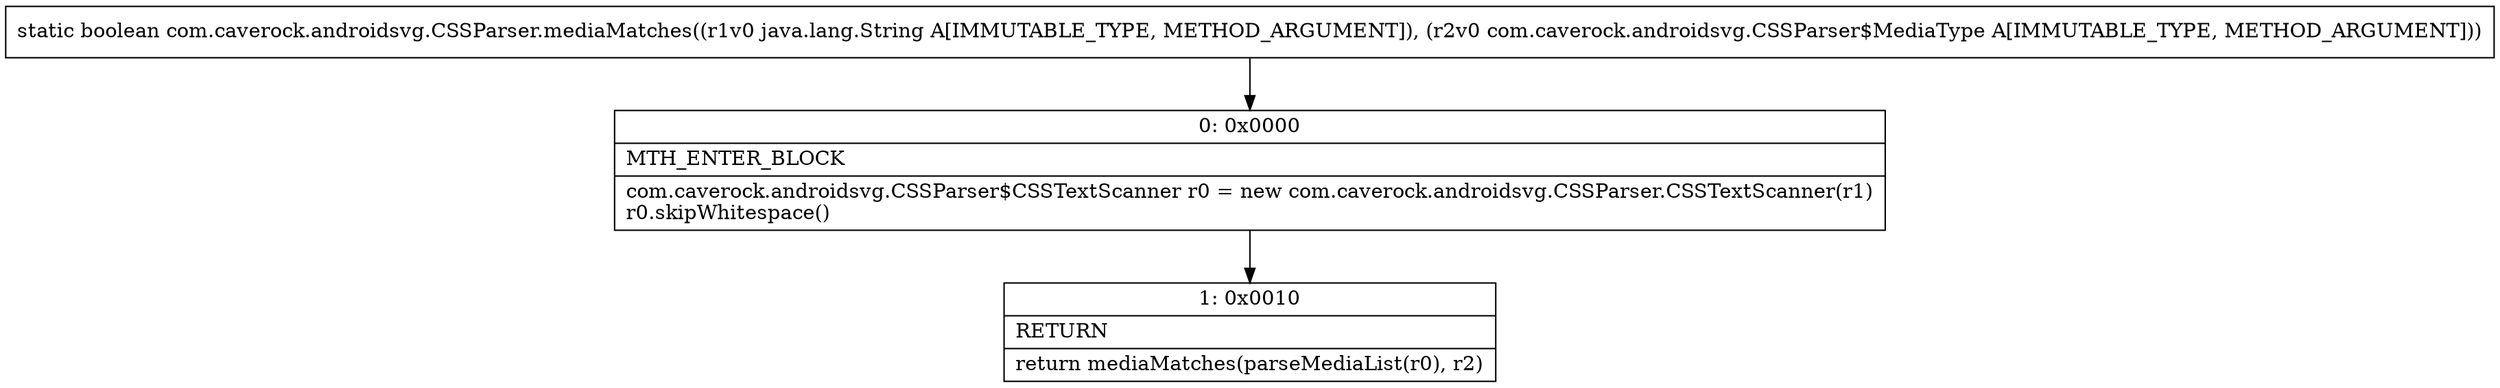 digraph "CFG forcom.caverock.androidsvg.CSSParser.mediaMatches(Ljava\/lang\/String;Lcom\/caverock\/androidsvg\/CSSParser$MediaType;)Z" {
Node_0 [shape=record,label="{0\:\ 0x0000|MTH_ENTER_BLOCK\l|com.caverock.androidsvg.CSSParser$CSSTextScanner r0 = new com.caverock.androidsvg.CSSParser.CSSTextScanner(r1)\lr0.skipWhitespace()\l}"];
Node_1 [shape=record,label="{1\:\ 0x0010|RETURN\l|return mediaMatches(parseMediaList(r0), r2)\l}"];
MethodNode[shape=record,label="{static boolean com.caverock.androidsvg.CSSParser.mediaMatches((r1v0 java.lang.String A[IMMUTABLE_TYPE, METHOD_ARGUMENT]), (r2v0 com.caverock.androidsvg.CSSParser$MediaType A[IMMUTABLE_TYPE, METHOD_ARGUMENT])) }"];
MethodNode -> Node_0;
Node_0 -> Node_1;
}

